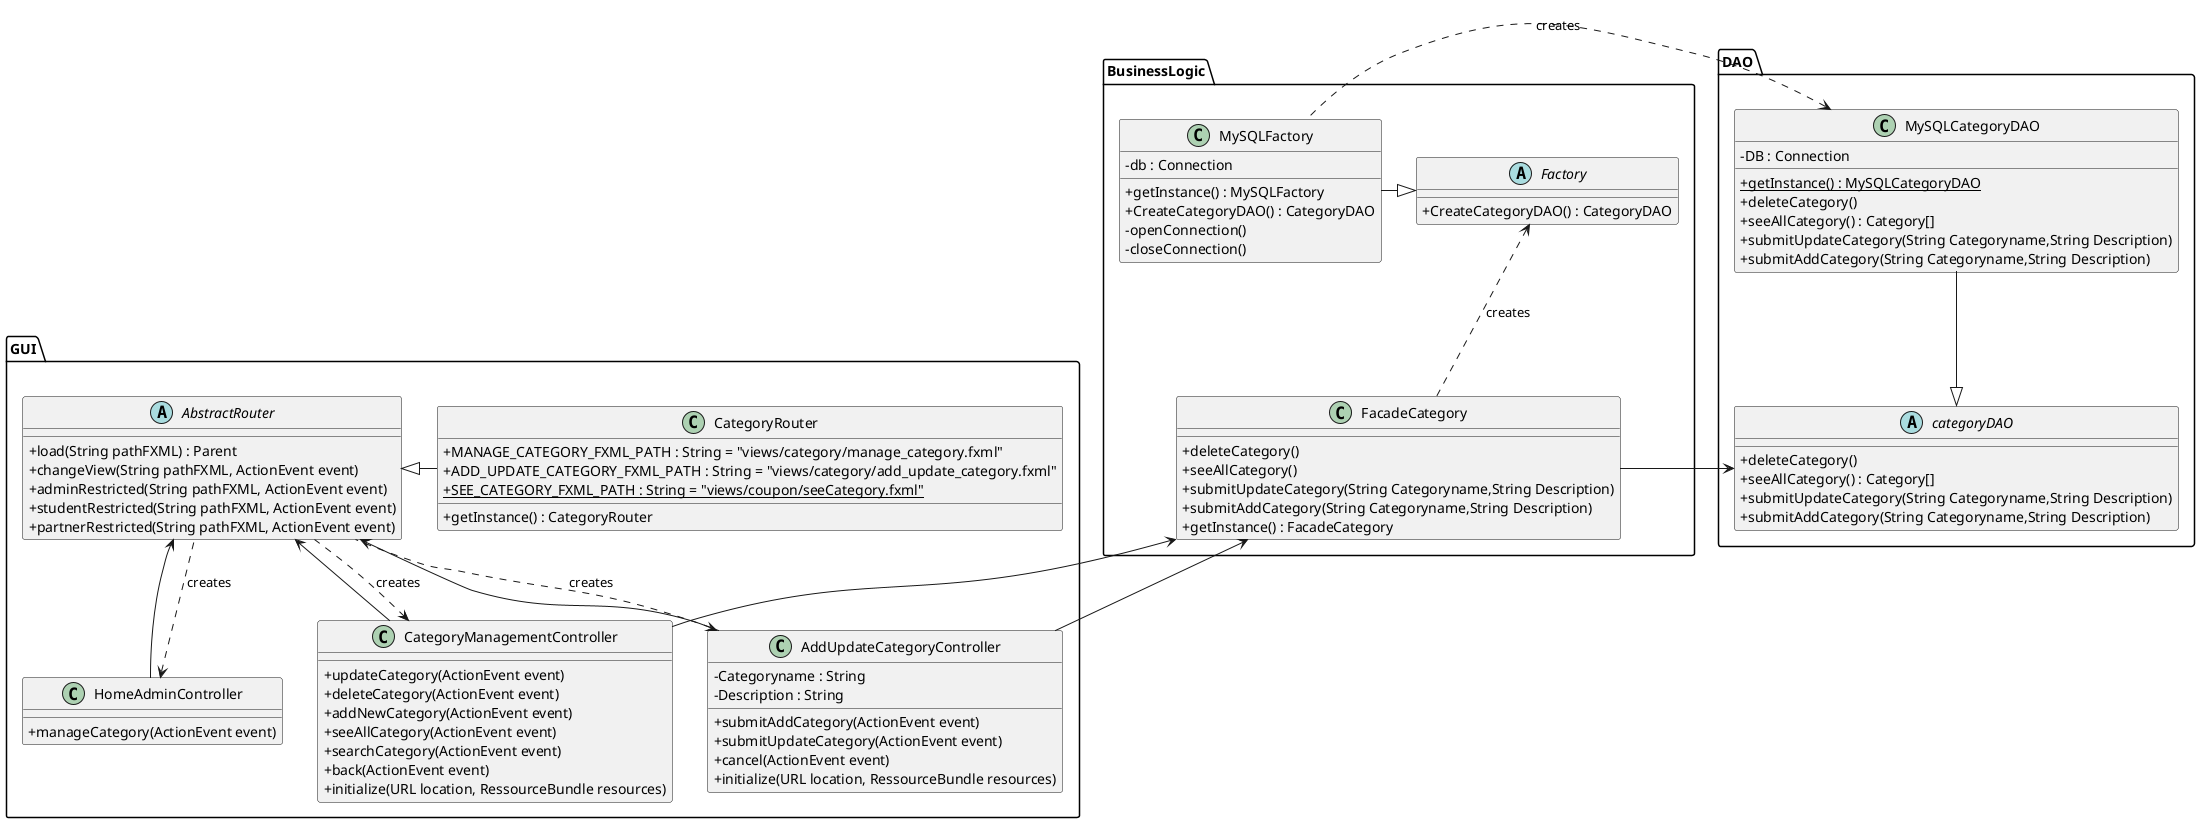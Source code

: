 @startuml
skinparam classAttributeIconSize 0

package GUI{
    abstract class AbstractRouter{
        + load(String pathFXML) : Parent
        + changeView(String pathFXML, ActionEvent event)
        + adminRestricted(String pathFXML, ActionEvent event)
        + studentRestricted(String pathFXML, ActionEvent event)
        + partnerRestricted(String pathFXML, ActionEvent event)
    }

    class CategoryRouter{
         + MANAGE_CATEGORY_FXML_PATH : String = "views/category/manage_category.fxml"
         + ADD_UPDATE_CATEGORY_FXML_PATH : String = "views/category/add_update_category.fxml"
         + {static} SEE_CATEGORY_FXML_PATH : String = "views/coupon/seeCategory.fxml"
         + getInstance() : CategoryRouter
    }
    class HomeAdminController{
            + manageCategory(ActionEvent event)

    }



    class CategoryManagementController{
            + updateCategory(ActionEvent event)
            + deleteCategory(ActionEvent event)
            + addNewCategory(ActionEvent event)
            + seeAllCategory(ActionEvent event)
            + searchCategory(ActionEvent event)
            + back(ActionEvent event)
            + initialize(URL location, RessourceBundle resources)

    }
    class AddUpdateCategoryController{
            - Categoryname : String
            - Description : String

            + submitAddCategory(ActionEvent event)
            + submitUpdateCategory(ActionEvent event)
            + cancel(ActionEvent event)
            + initialize(URL location, RessourceBundle resources)
        }



    AbstractRouter <|-right- CategoryRouter
    AbstractRouter <-- HomeAdminController
    AbstractRouter <-- CategoryManagementController
    AbstractRouter <-- AddUpdateCategoryController


    CategoryManagementController <.. AbstractRouter : creates
    HomeAdminController <.. AbstractRouter : creates
    AddUpdateCategoryController <.. AbstractRouter : creates




}
package BusinessLogic{
    class FacadeCategory{
        + deleteCategory()
        + seeAllCategory()
        + submitUpdateCategory(String Categoryname,String Description)
        + submitAddCategory(String Categoryname,String Description)
        + getInstance() : FacadeCategory
    }

    abstract class Factory{
        + CreateCategoryDAO() : CategoryDAO
    }
    class MySQLFactory{
        - db : Connection
        + getInstance() : MySQLFactory
        + CreateCategoryDAO() : CategoryDAO
        - openConnection()
        - closeConnection()
    }


    Factory <.. FacadeCategory : creates
    Factory <|-left- MySQLFactory

    FacadeCategory <-- CategoryManagementController
    FacadeCategory <-- AddUpdateCategoryController



}

package DAO{

    abstract class categoryDAO{
        + deleteCategory()
        + seeAllCategory() : Category[]
        + submitUpdateCategory(String Categoryname,String Description)
        + submitAddCategory(String Categoryname,String Description)
    }

    class MySQLCategoryDAO{
        - DB : Connection
        + {static} getInstance() : MySQLCategoryDAO
        + deleteCategory()
        + seeAllCategory() : Category[]
        + submitUpdateCategory(String Categoryname,String Description)
        + submitAddCategory(String Categoryname,String Description)

    }

    MySQLCategoryDAO --|> categoryDAO
    MySQLCategoryDAO <.right. MySQLFactory : creates

    categoryDAO <-right- FacadeCategory
}



@enduml